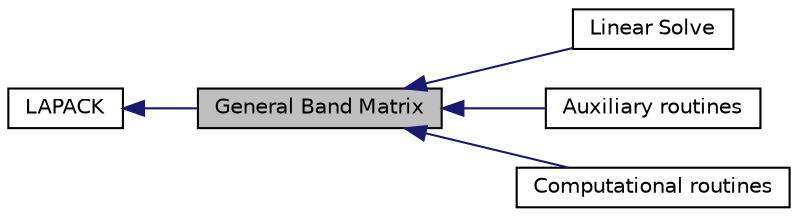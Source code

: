 digraph "General Band Matrix"
{
  edge [fontname="Helvetica",fontsize="10",labelfontname="Helvetica",labelfontsize="10"];
  node [fontname="Helvetica",fontsize="10",shape=record];
  rankdir=LR;
  Node2 [label="Linear Solve",height=0.2,width=0.4,color="black", fillcolor="white", style="filled",URL="$group__solve_g_b.html"];
  Node4 [label="Auxiliary routines",height=0.2,width=0.4,color="black", fillcolor="white", style="filled",URL="$group__auxiliary_g_b.html"];
  Node0 [label="General Band Matrix",height=0.2,width=0.4,color="black", fillcolor="grey75", style="filled" fontcolor="black"];
  Node1 [label="LAPACK",height=0.2,width=0.4,color="black", fillcolor="white", style="filled",URL="$group__lapack.html"];
  Node3 [label="Computational routines",height=0.2,width=0.4,color="black", fillcolor="white", style="filled",URL="$group__computational_g_b.html"];
  Node1->Node0 [shape=plaintext, color="midnightblue", dir="back", style="solid"];
  Node0->Node2 [shape=plaintext, color="midnightblue", dir="back", style="solid"];
  Node0->Node3 [shape=plaintext, color="midnightblue", dir="back", style="solid"];
  Node0->Node4 [shape=plaintext, color="midnightblue", dir="back", style="solid"];
}
